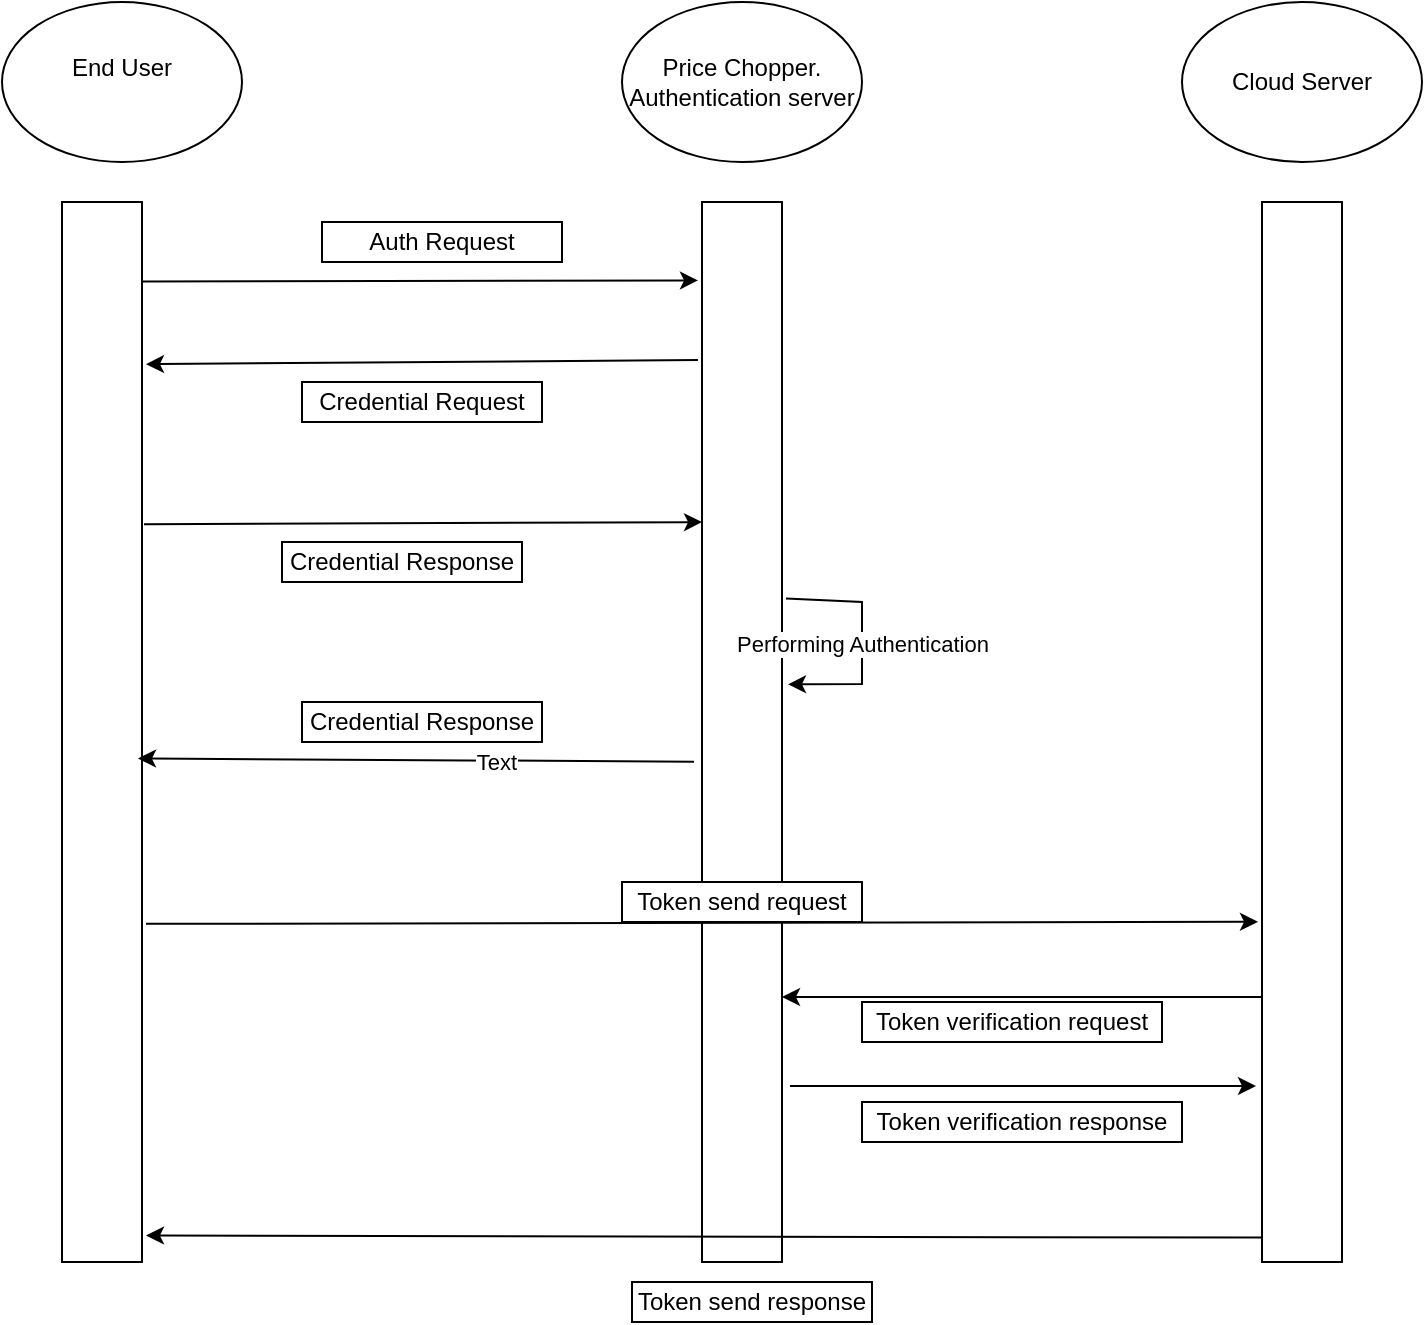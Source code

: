 <mxfile version="26.1.0">
  <diagram name="Page-1" id="tLHwrkM-wzCIRf1tk1B5">
    <mxGraphModel dx="1434" dy="774" grid="1" gridSize="10" guides="1" tooltips="1" connect="1" arrows="1" fold="1" page="1" pageScale="1" pageWidth="850" pageHeight="1100" math="0" shadow="0">
      <root>
        <mxCell id="0" />
        <mxCell id="1" parent="0" />
        <mxCell id="XSRPKOpI-HlXhGbNsBGN-1" value="" style="rounded=0;whiteSpace=wrap;html=1;" vertex="1" parent="1">
          <mxGeometry x="80" y="200" width="40" height="530" as="geometry" />
        </mxCell>
        <mxCell id="XSRPKOpI-HlXhGbNsBGN-2" value="&lt;div&gt;Price Chopper.&lt;/div&gt;&lt;div&gt;Authentication server&lt;/div&gt;" style="ellipse;whiteSpace=wrap;html=1;" vertex="1" parent="1">
          <mxGeometry x="360" y="100" width="120" height="80" as="geometry" />
        </mxCell>
        <mxCell id="XSRPKOpI-HlXhGbNsBGN-3" value="" style="rounded=0;whiteSpace=wrap;html=1;" vertex="1" parent="1">
          <mxGeometry x="400" y="200" width="40" height="530" as="geometry" />
        </mxCell>
        <mxCell id="XSRPKOpI-HlXhGbNsBGN-4" value="&lt;div&gt;End User&lt;/div&gt;&lt;div&gt;&lt;br&gt;&lt;/div&gt;" style="ellipse;whiteSpace=wrap;html=1;" vertex="1" parent="1">
          <mxGeometry x="50" y="100" width="120" height="80" as="geometry" />
        </mxCell>
        <mxCell id="XSRPKOpI-HlXhGbNsBGN-5" value="Cloud Server" style="ellipse;whiteSpace=wrap;html=1;" vertex="1" parent="1">
          <mxGeometry x="640" y="100" width="120" height="80" as="geometry" />
        </mxCell>
        <mxCell id="XSRPKOpI-HlXhGbNsBGN-6" value="" style="rounded=0;whiteSpace=wrap;html=1;" vertex="1" parent="1">
          <mxGeometry x="680" y="200" width="40" height="530" as="geometry" />
        </mxCell>
        <mxCell id="XSRPKOpI-HlXhGbNsBGN-7" value="" style="endArrow=classic;html=1;rounded=0;exitX=1;exitY=0.075;exitDx=0;exitDy=0;exitPerimeter=0;entryX=-0.05;entryY=0.074;entryDx=0;entryDy=0;entryPerimeter=0;" edge="1" parent="1" source="XSRPKOpI-HlXhGbNsBGN-1" target="XSRPKOpI-HlXhGbNsBGN-3">
          <mxGeometry width="50" height="50" relative="1" as="geometry">
            <mxPoint x="400" y="430" as="sourcePoint" />
            <mxPoint x="450" y="380" as="targetPoint" />
          </mxGeometry>
        </mxCell>
        <mxCell id="XSRPKOpI-HlXhGbNsBGN-8" value="Auth Request" style="rounded=0;whiteSpace=wrap;html=1;" vertex="1" parent="1">
          <mxGeometry x="210" y="210" width="120" height="20" as="geometry" />
        </mxCell>
        <mxCell id="XSRPKOpI-HlXhGbNsBGN-9" value="" style="endArrow=classic;html=1;rounded=0;exitX=-0.05;exitY=0.149;exitDx=0;exitDy=0;exitPerimeter=0;entryX=1.05;entryY=0.153;entryDx=0;entryDy=0;entryPerimeter=0;" edge="1" parent="1" source="XSRPKOpI-HlXhGbNsBGN-3" target="XSRPKOpI-HlXhGbNsBGN-1">
          <mxGeometry width="50" height="50" relative="1" as="geometry">
            <mxPoint x="400" y="430" as="sourcePoint" />
            <mxPoint x="450" y="380" as="targetPoint" />
          </mxGeometry>
        </mxCell>
        <mxCell id="XSRPKOpI-HlXhGbNsBGN-10" value="Credential Response" style="rounded=0;whiteSpace=wrap;html=1;" vertex="1" parent="1">
          <mxGeometry x="190" y="370" width="120" height="20" as="geometry" />
        </mxCell>
        <mxCell id="XSRPKOpI-HlXhGbNsBGN-11" value="" style="endArrow=classic;html=1;rounded=0;exitX=1.025;exitY=0.304;exitDx=0;exitDy=0;exitPerimeter=0;entryX=0;entryY=0.302;entryDx=0;entryDy=0;entryPerimeter=0;" edge="1" parent="1" source="XSRPKOpI-HlXhGbNsBGN-1" target="XSRPKOpI-HlXhGbNsBGN-3">
          <mxGeometry width="50" height="50" relative="1" as="geometry">
            <mxPoint x="400" y="430" as="sourcePoint" />
            <mxPoint x="450" y="380" as="targetPoint" />
          </mxGeometry>
        </mxCell>
        <mxCell id="XSRPKOpI-HlXhGbNsBGN-14" value="Credential Request" style="rounded=0;whiteSpace=wrap;html=1;" vertex="1" parent="1">
          <mxGeometry x="200" y="290" width="120" height="20" as="geometry" />
        </mxCell>
        <mxCell id="XSRPKOpI-HlXhGbNsBGN-15" value="" style="endArrow=classic;html=1;rounded=0;exitX=1.05;exitY=0.374;exitDx=0;exitDy=0;exitPerimeter=0;entryX=1.075;entryY=0.455;entryDx=0;entryDy=0;entryPerimeter=0;" edge="1" parent="1" source="XSRPKOpI-HlXhGbNsBGN-3" target="XSRPKOpI-HlXhGbNsBGN-3">
          <mxGeometry width="50" height="50" relative="1" as="geometry">
            <mxPoint x="400" y="430" as="sourcePoint" />
            <mxPoint x="480" y="490" as="targetPoint" />
            <Array as="points">
              <mxPoint x="480" y="400" />
              <mxPoint x="480" y="441" />
            </Array>
          </mxGeometry>
        </mxCell>
        <mxCell id="XSRPKOpI-HlXhGbNsBGN-17" value="Performing Authentication" style="edgeLabel;html=1;align=center;verticalAlign=middle;resizable=0;points=[];" vertex="1" connectable="0" parent="XSRPKOpI-HlXhGbNsBGN-15">
          <mxGeometry x="0.018" relative="1" as="geometry">
            <mxPoint as="offset" />
          </mxGeometry>
        </mxCell>
        <mxCell id="XSRPKOpI-HlXhGbNsBGN-18" value="" style="endArrow=classic;html=1;rounded=0;entryX=0.95;entryY=0.525;entryDx=0;entryDy=0;entryPerimeter=0;exitX=-0.1;exitY=0.528;exitDx=0;exitDy=0;exitPerimeter=0;" edge="1" parent="1" source="XSRPKOpI-HlXhGbNsBGN-3" target="XSRPKOpI-HlXhGbNsBGN-1">
          <mxGeometry width="50" height="50" relative="1" as="geometry">
            <mxPoint x="180" y="510" as="sourcePoint" />
            <mxPoint x="230" y="460" as="targetPoint" />
          </mxGeometry>
        </mxCell>
        <mxCell id="XSRPKOpI-HlXhGbNsBGN-19" value="Text" style="edgeLabel;html=1;align=center;verticalAlign=middle;resizable=0;points=[];" vertex="1" connectable="0" parent="XSRPKOpI-HlXhGbNsBGN-18">
          <mxGeometry x="-0.288" relative="1" as="geometry">
            <mxPoint as="offset" />
          </mxGeometry>
        </mxCell>
        <mxCell id="XSRPKOpI-HlXhGbNsBGN-20" value="&lt;div&gt;Credential Response&lt;/div&gt;" style="rounded=0;whiteSpace=wrap;html=1;" vertex="1" parent="1">
          <mxGeometry x="200" y="450" width="120" height="20" as="geometry" />
        </mxCell>
        <mxCell id="XSRPKOpI-HlXhGbNsBGN-21" value="" style="endArrow=classic;html=1;rounded=0;exitX=1.05;exitY=0.681;exitDx=0;exitDy=0;exitPerimeter=0;entryX=-0.05;entryY=0.679;entryDx=0;entryDy=0;entryPerimeter=0;" edge="1" parent="1" source="XSRPKOpI-HlXhGbNsBGN-1" target="XSRPKOpI-HlXhGbNsBGN-6">
          <mxGeometry width="50" height="50" relative="1" as="geometry">
            <mxPoint x="400" y="430" as="sourcePoint" />
            <mxPoint x="450" y="380" as="targetPoint" />
          </mxGeometry>
        </mxCell>
        <mxCell id="XSRPKOpI-HlXhGbNsBGN-22" value="&lt;div&gt;Token send request&lt;/div&gt;" style="rounded=0;whiteSpace=wrap;html=1;" vertex="1" parent="1">
          <mxGeometry x="360" y="540" width="120" height="20" as="geometry" />
        </mxCell>
        <mxCell id="XSRPKOpI-HlXhGbNsBGN-23" value="" style="endArrow=classic;html=1;rounded=0;entryX=1;entryY=0.75;entryDx=0;entryDy=0;exitX=0;exitY=0.75;exitDx=0;exitDy=0;" edge="1" parent="1" source="XSRPKOpI-HlXhGbNsBGN-6" target="XSRPKOpI-HlXhGbNsBGN-3">
          <mxGeometry width="50" height="50" relative="1" as="geometry">
            <mxPoint x="670" y="590" as="sourcePoint" />
            <mxPoint x="450" y="380" as="targetPoint" />
          </mxGeometry>
        </mxCell>
        <mxCell id="XSRPKOpI-HlXhGbNsBGN-24" value="&lt;div&gt;Token verification request&lt;/div&gt;" style="rounded=0;whiteSpace=wrap;html=1;" vertex="1" parent="1">
          <mxGeometry x="480" y="600" width="150" height="20" as="geometry" />
        </mxCell>
        <mxCell id="XSRPKOpI-HlXhGbNsBGN-25" value="" style="endArrow=classic;html=1;rounded=0;entryX=-0.075;entryY=0.834;entryDx=0;entryDy=0;entryPerimeter=0;exitX=1.1;exitY=0.834;exitDx=0;exitDy=0;exitPerimeter=0;" edge="1" parent="1" source="XSRPKOpI-HlXhGbNsBGN-3" target="XSRPKOpI-HlXhGbNsBGN-6">
          <mxGeometry width="50" height="50" relative="1" as="geometry">
            <mxPoint x="480" y="690" as="sourcePoint" />
            <mxPoint x="530" y="640" as="targetPoint" />
          </mxGeometry>
        </mxCell>
        <mxCell id="XSRPKOpI-HlXhGbNsBGN-26" value="Token verification response" style="rounded=0;whiteSpace=wrap;html=1;" vertex="1" parent="1">
          <mxGeometry x="480" y="650" width="160" height="20" as="geometry" />
        </mxCell>
        <mxCell id="XSRPKOpI-HlXhGbNsBGN-27" value="" style="endArrow=classic;html=1;rounded=0;exitX=0;exitY=0.977;exitDx=0;exitDy=0;exitPerimeter=0;entryX=1.05;entryY=0.975;entryDx=0;entryDy=0;entryPerimeter=0;" edge="1" parent="1" source="XSRPKOpI-HlXhGbNsBGN-6" target="XSRPKOpI-HlXhGbNsBGN-1">
          <mxGeometry width="50" height="50" relative="1" as="geometry">
            <mxPoint x="400" y="840" as="sourcePoint" />
            <mxPoint x="450" y="790" as="targetPoint" />
          </mxGeometry>
        </mxCell>
        <mxCell id="XSRPKOpI-HlXhGbNsBGN-28" value="Token send response" style="rounded=0;whiteSpace=wrap;html=1;" vertex="1" parent="1">
          <mxGeometry x="365" y="740" width="120" height="20" as="geometry" />
        </mxCell>
      </root>
    </mxGraphModel>
  </diagram>
</mxfile>

